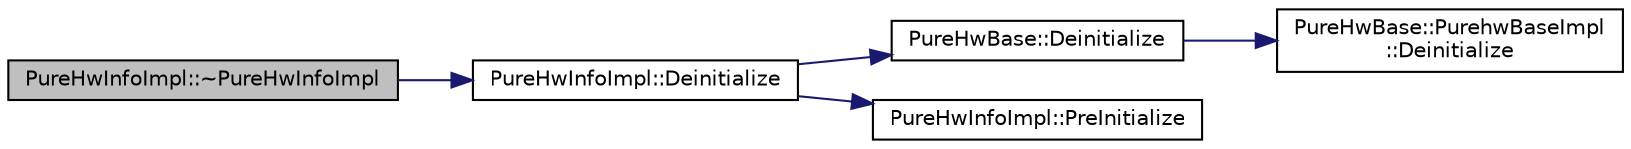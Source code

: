digraph "PureHwInfoImpl::~PureHwInfoImpl"
{
 // LATEX_PDF_SIZE
  edge [fontname="Helvetica",fontsize="10",labelfontname="Helvetica",labelfontsize="10"];
  node [fontname="Helvetica",fontsize="10",shape=record];
  rankdir="LR";
  Node1 [label="PureHwInfoImpl::~PureHwInfoImpl",height=0.2,width=0.4,color="black", fillcolor="grey75", style="filled", fontcolor="black",tooltip=" "];
  Node1 -> Node2 [color="midnightblue",fontsize="10",style="solid",fontname="Helvetica"];
  Node2 [label="PureHwInfoImpl::Deinitialize",height=0.2,width=0.4,color="black", fillcolor="white", style="filled",URL="$class_pure_hw_info_impl.html#ad06f5a79b12300fce9cd23a0cfe8a228",tooltip="Deinitializes the singleton instance."];
  Node2 -> Node3 [color="midnightblue",fontsize="10",style="solid",fontname="Helvetica"];
  Node3 [label="PureHwBase::Deinitialize",height=0.2,width=0.4,color="black", fillcolor="white", style="filled",URL="$class_pure_hw_base.html#a53dec608f1ff4d6dc62bc536036c20af",tooltip="Deinitializes the instance."];
  Node3 -> Node4 [color="midnightblue",fontsize="10",style="solid",fontname="Helvetica"];
  Node4 [label="PureHwBase::PurehwBaseImpl\l::Deinitialize",height=0.2,width=0.4,color="black", fillcolor="white", style="filled",URL="$class_pure_hw_base_1_1_purehw_base_impl.html#aafd9924aaa5d0fc5c6d78356981c4c8c",tooltip="Deinitializes the instance."];
  Node2 -> Node5 [color="midnightblue",fontsize="10",style="solid",fontname="Helvetica"];
  Node5 [label="PureHwInfoImpl::PreInitialize",height=0.2,width=0.4,color="black", fillcolor="white", style="filled",URL="$class_pure_hw_info_impl.html#a03485b2bf9c64d1b0113143679be79e8",tooltip="Preinitializes members."];
}
